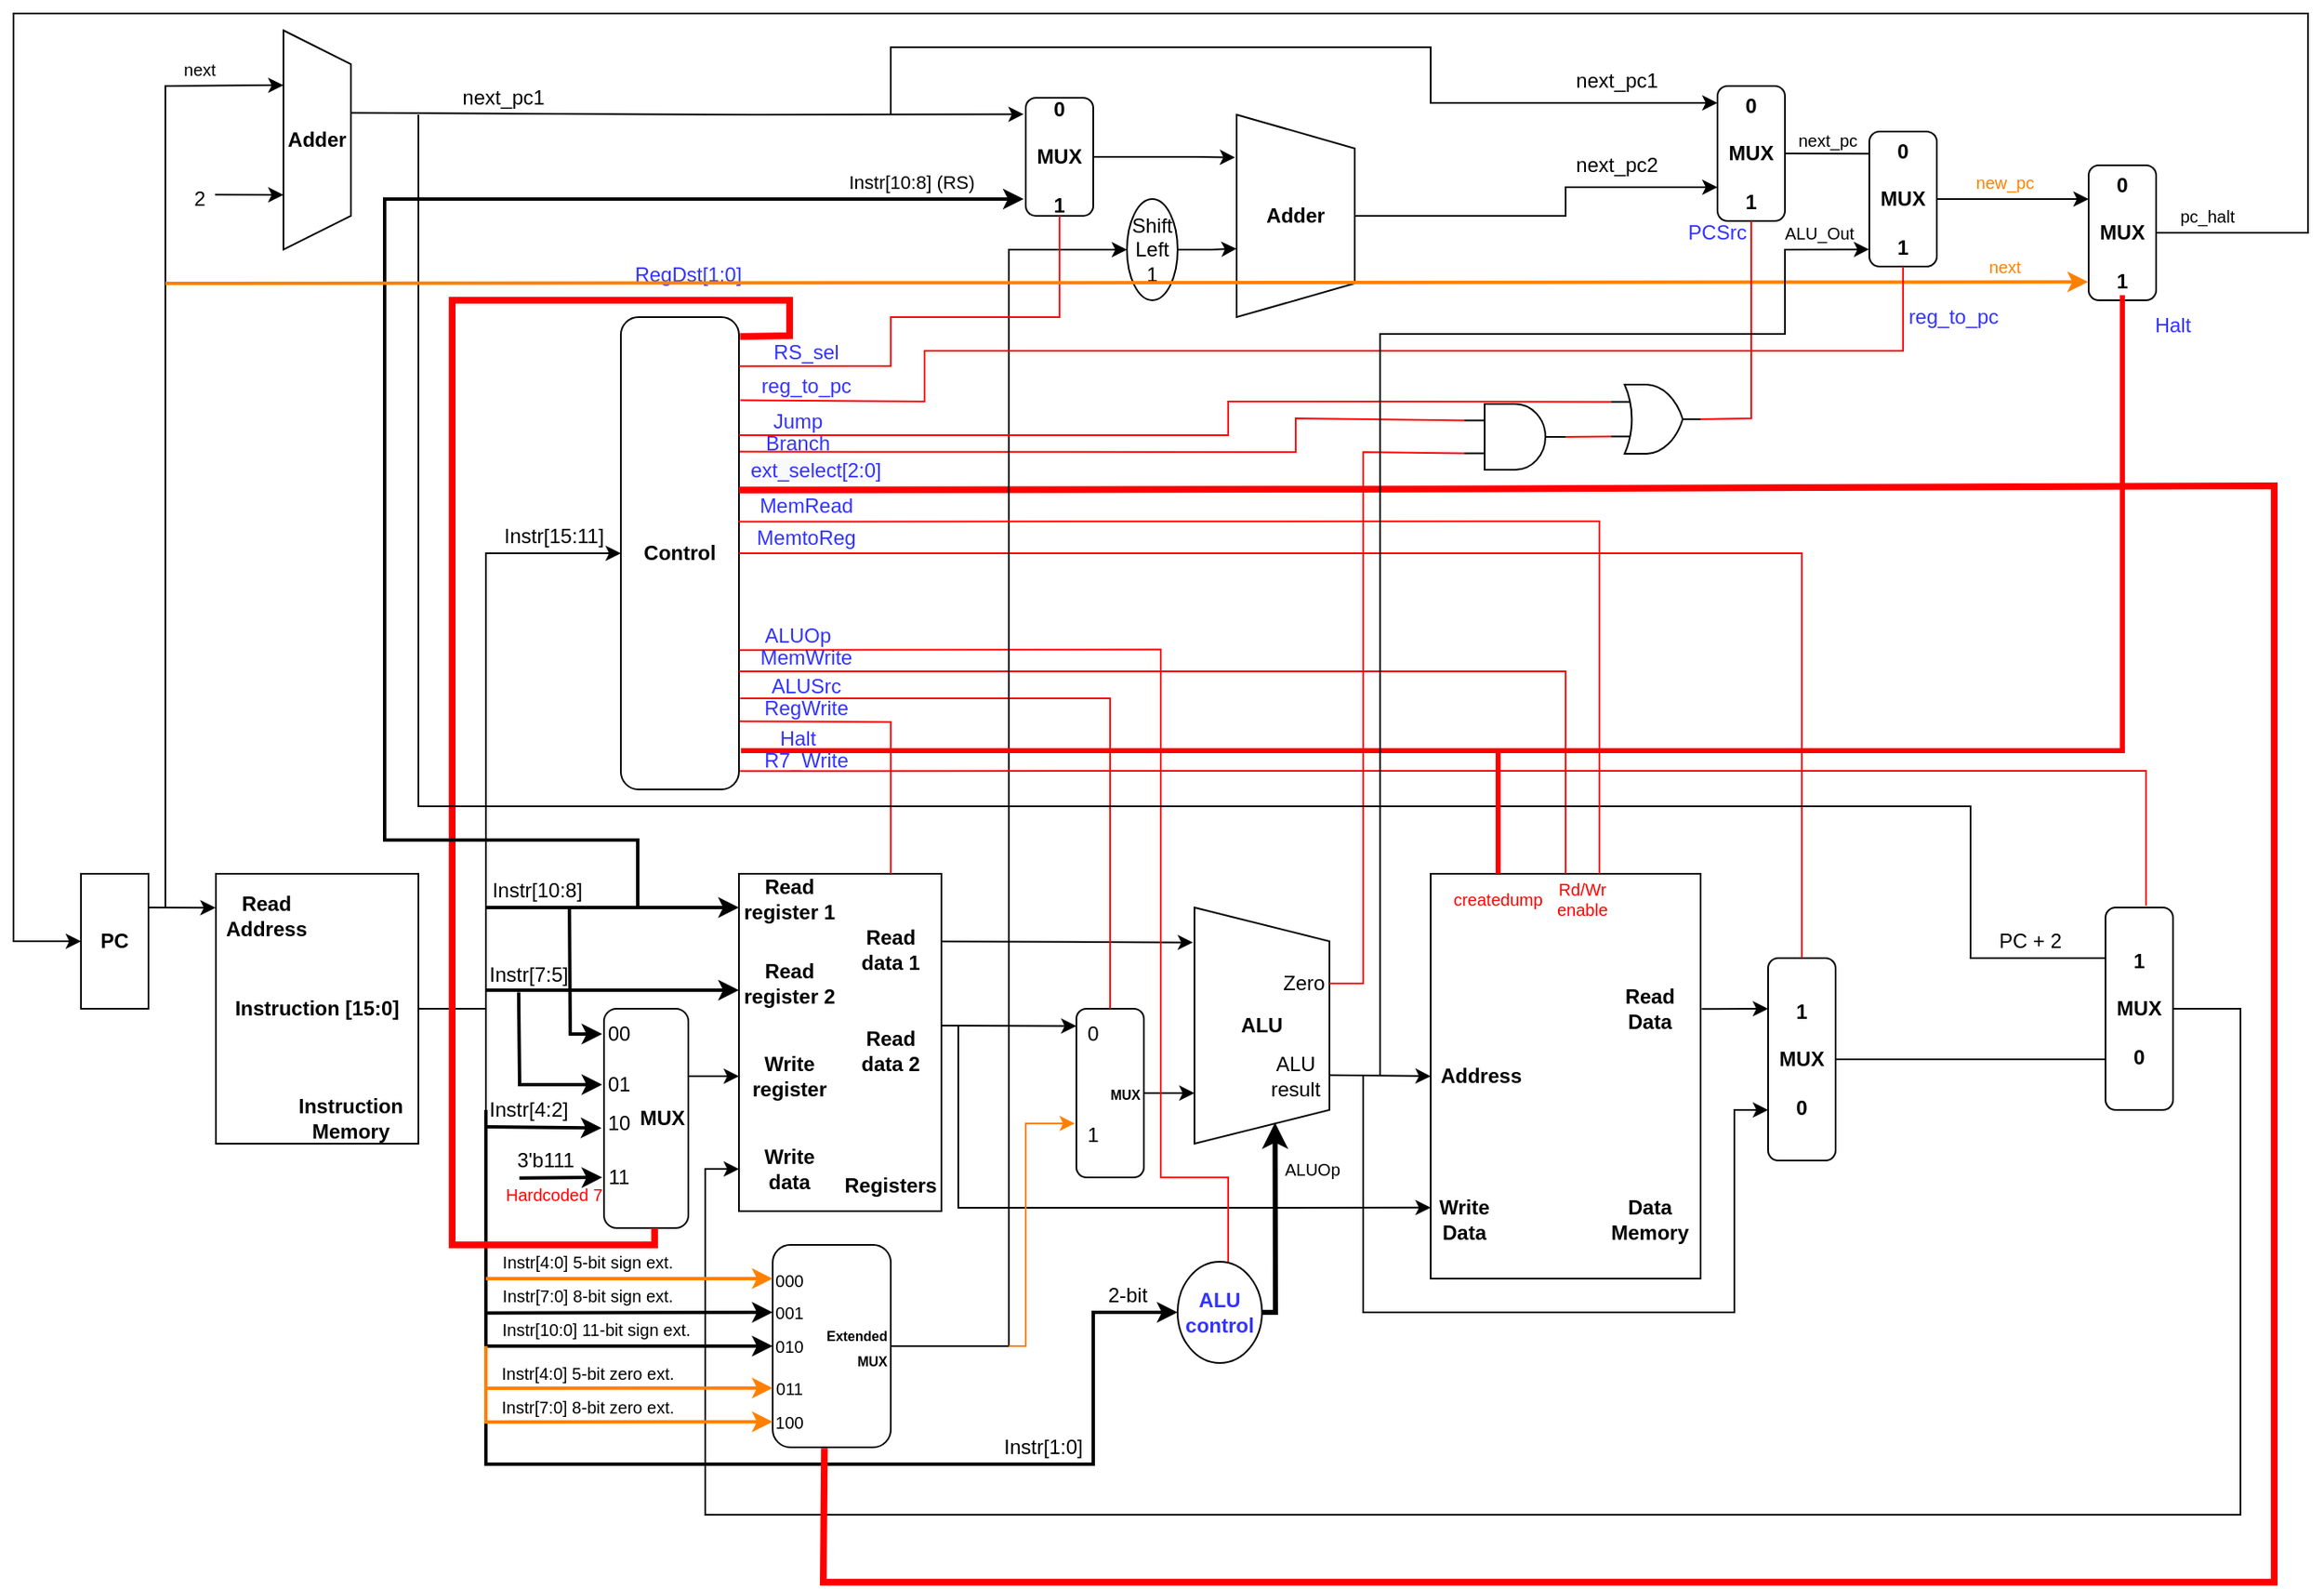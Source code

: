<mxfile version="16.6.2" type="github">
  <diagram id="SkxraVbUGuq4kk6GJNFl" name="Page-1">
    <mxGraphModel dx="1234" dy="1193" grid="1" gridSize="10" guides="1" tooltips="1" connect="1" arrows="1" fold="1" page="1" pageScale="1" pageWidth="1654" pageHeight="2336" math="0" shadow="0">
      <root>
        <mxCell id="0" />
        <mxCell id="1" parent="0" />
        <mxCell id="D2aL-8vGZF4OzInYIoLL-1" value="&lt;b&gt;PC&lt;/b&gt;" style="rounded=0;whiteSpace=wrap;html=1;" parent="1" vertex="1">
          <mxGeometry x="120" y="530" width="40" height="80" as="geometry" />
        </mxCell>
        <mxCell id="D2aL-8vGZF4OzInYIoLL-2" value="&lt;b&gt;Instruction [15:0]&lt;/b&gt;" style="rounded=0;whiteSpace=wrap;html=1;" parent="1" vertex="1">
          <mxGeometry x="200" y="530" width="120" height="160" as="geometry" />
        </mxCell>
        <mxCell id="D2aL-8vGZF4OzInYIoLL-3" value="&lt;b&gt;Read Address&lt;/b&gt;" style="text;html=1;strokeColor=none;fillColor=none;align=center;verticalAlign=middle;whiteSpace=wrap;rounded=0;" parent="1" vertex="1">
          <mxGeometry x="200" y="540" width="60" height="30" as="geometry" />
        </mxCell>
        <mxCell id="D2aL-8vGZF4OzInYIoLL-5" value="" style="endArrow=classic;html=1;rounded=0;exitX=1;exitY=0.25;exitDx=0;exitDy=0;entryX=-0.002;entryY=0.126;entryDx=0;entryDy=0;entryPerimeter=0;" parent="1" source="D2aL-8vGZF4OzInYIoLL-1" target="D2aL-8vGZF4OzInYIoLL-2" edge="1">
          <mxGeometry width="50" height="50" relative="1" as="geometry">
            <mxPoint x="160" y="520" as="sourcePoint" />
            <mxPoint x="210" y="470" as="targetPoint" />
          </mxGeometry>
        </mxCell>
        <mxCell id="D2aL-8vGZF4OzInYIoLL-8" value="&lt;b&gt;Adder&lt;/b&gt;" style="shape=trapezoid;perimeter=trapezoidPerimeter;whiteSpace=wrap;html=1;fixedSize=1;direction=south;" parent="1" vertex="1">
          <mxGeometry x="240" y="30" width="40" height="130" as="geometry" />
        </mxCell>
        <mxCell id="D2aL-8vGZF4OzInYIoLL-10" value="" style="endArrow=classic;html=1;rounded=0;entryX=0.25;entryY=1;entryDx=0;entryDy=0;" parent="1" target="D2aL-8vGZF4OzInYIoLL-8" edge="1">
          <mxGeometry width="50" height="50" relative="1" as="geometry">
            <mxPoint x="170" y="550" as="sourcePoint" />
            <mxPoint x="200" y="60" as="targetPoint" />
            <Array as="points">
              <mxPoint x="170" y="63" />
            </Array>
          </mxGeometry>
        </mxCell>
        <mxCell id="D2aL-8vGZF4OzInYIoLL-11" value="" style="endArrow=classic;html=1;rounded=0;entryX=0.75;entryY=1;entryDx=0;entryDy=0;exitX=0.974;exitY=0.371;exitDx=0;exitDy=0;exitPerimeter=0;" parent="1" source="D2aL-8vGZF4OzInYIoLL-33" target="D2aL-8vGZF4OzInYIoLL-8" edge="1">
          <mxGeometry width="50" height="50" relative="1" as="geometry">
            <mxPoint x="200" y="140" as="sourcePoint" />
            <mxPoint x="240" y="90" as="targetPoint" />
          </mxGeometry>
        </mxCell>
        <mxCell id="D2aL-8vGZF4OzInYIoLL-12" value="" style="endArrow=classic;html=1;rounded=0;exitX=0.376;exitY=0.008;exitDx=0;exitDy=0;exitPerimeter=0;entryX=-0.031;entryY=0.139;entryDx=0;entryDy=0;entryPerimeter=0;" parent="1" source="D2aL-8vGZF4OzInYIoLL-8" target="NXMQiPNKf7QnB8roLyeD-24" edge="1">
          <mxGeometry width="50" height="50" relative="1" as="geometry">
            <mxPoint x="450" y="170" as="sourcePoint" />
            <mxPoint x="680" y="120" as="targetPoint" />
            <Array as="points">
              <mxPoint x="520" y="80" />
            </Array>
          </mxGeometry>
        </mxCell>
        <mxCell id="D2aL-8vGZF4OzInYIoLL-13" value="&lt;b&gt;Adder&lt;/b&gt;" style="shape=trapezoid;perimeter=trapezoidPerimeter;whiteSpace=wrap;html=1;fixedSize=1;direction=south;" parent="1" vertex="1">
          <mxGeometry x="805" y="80" width="70" height="120" as="geometry" />
        </mxCell>
        <mxCell id="ExOLx5gqNysL4AwfTSAP-14" value="" style="edgeStyle=orthogonalEdgeStyle;rounded=0;orthogonalLoop=1;jettySize=auto;html=1;strokeColor=#000000;strokeWidth=1;entryX=0.662;entryY=1;entryDx=0;entryDy=0;entryPerimeter=0;" parent="1" source="D2aL-8vGZF4OzInYIoLL-14" target="D2aL-8vGZF4OzInYIoLL-13" edge="1">
          <mxGeometry relative="1" as="geometry" />
        </mxCell>
        <mxCell id="D2aL-8vGZF4OzInYIoLL-14" value="Shift&lt;br&gt;Left 1" style="ellipse;whiteSpace=wrap;html=1;" parent="1" vertex="1">
          <mxGeometry x="740" y="130" width="30" height="60" as="geometry" />
        </mxCell>
        <mxCell id="D2aL-8vGZF4OzInYIoLL-16" value="" style="rounded=0;whiteSpace=wrap;html=1;" parent="1" vertex="1">
          <mxGeometry x="510" y="530" width="120" height="200" as="geometry" />
        </mxCell>
        <mxCell id="D2aL-8vGZF4OzInYIoLL-20" value="" style="edgeStyle=orthogonalEdgeStyle;rounded=0;orthogonalLoop=1;jettySize=auto;html=1;" parent="1" source="D2aL-8vGZF4OzInYIoLL-19" edge="1">
          <mxGeometry relative="1" as="geometry">
            <mxPoint x="510" y="650" as="targetPoint" />
            <Array as="points">
              <mxPoint x="510" y="650" />
              <mxPoint x="510" y="650" />
            </Array>
          </mxGeometry>
        </mxCell>
        <mxCell id="D2aL-8vGZF4OzInYIoLL-19" value="&lt;b&gt;MUX&lt;/b&gt;" style="rounded=1;whiteSpace=wrap;html=1;align=right;" parent="1" vertex="1">
          <mxGeometry x="430" y="610" width="50" height="130" as="geometry" />
        </mxCell>
        <mxCell id="D2aL-8vGZF4OzInYIoLL-21" value="&lt;b&gt;Read&lt;br&gt;register 1&lt;/b&gt;" style="text;html=1;strokeColor=none;fillColor=none;align=center;verticalAlign=middle;whiteSpace=wrap;rounded=0;" parent="1" vertex="1">
          <mxGeometry x="510" y="530" width="60" height="30" as="geometry" />
        </mxCell>
        <mxCell id="D2aL-8vGZF4OzInYIoLL-22" value="&lt;b&gt;Read&lt;br&gt;register 2&lt;/b&gt;" style="text;html=1;strokeColor=none;fillColor=none;align=center;verticalAlign=middle;whiteSpace=wrap;rounded=0;" parent="1" vertex="1">
          <mxGeometry x="510" y="580" width="60" height="30" as="geometry" />
        </mxCell>
        <mxCell id="D2aL-8vGZF4OzInYIoLL-23" value="&lt;b&gt;Write&lt;br&gt;register&lt;/b&gt;" style="text;html=1;strokeColor=none;fillColor=none;align=center;verticalAlign=middle;whiteSpace=wrap;rounded=0;" parent="1" vertex="1">
          <mxGeometry x="510" y="635" width="60" height="30" as="geometry" />
        </mxCell>
        <mxCell id="D2aL-8vGZF4OzInYIoLL-24" value="&lt;b&gt;Write&lt;br&gt;data&lt;/b&gt;" style="text;html=1;strokeColor=none;fillColor=none;align=center;verticalAlign=middle;whiteSpace=wrap;rounded=0;" parent="1" vertex="1">
          <mxGeometry x="510" y="690" width="60" height="30" as="geometry" />
        </mxCell>
        <mxCell id="D2aL-8vGZF4OzInYIoLL-25" value="&lt;b&gt;Read&lt;br&gt;data 1&lt;/b&gt;" style="text;html=1;strokeColor=none;fillColor=none;align=center;verticalAlign=middle;whiteSpace=wrap;rounded=0;" parent="1" vertex="1">
          <mxGeometry x="570" y="560" width="60" height="30" as="geometry" />
        </mxCell>
        <mxCell id="D2aL-8vGZF4OzInYIoLL-26" value="&lt;b&gt;Read&lt;br&gt;data 2&lt;/b&gt;" style="text;html=1;strokeColor=none;fillColor=none;align=center;verticalAlign=middle;whiteSpace=wrap;rounded=0;" parent="1" vertex="1">
          <mxGeometry x="570" y="620" width="60" height="30" as="geometry" />
        </mxCell>
        <mxCell id="D2aL-8vGZF4OzInYIoLL-27" value="" style="endArrow=classic;html=1;rounded=0;strokeWidth=2;" parent="1" edge="1">
          <mxGeometry width="50" height="50" relative="1" as="geometry">
            <mxPoint x="360" y="599" as="sourcePoint" />
            <mxPoint x="510" y="599" as="targetPoint" />
          </mxGeometry>
        </mxCell>
        <mxCell id="D2aL-8vGZF4OzInYIoLL-29" value="" style="endArrow=classic;html=1;rounded=0;strokeWidth=2;" parent="1" edge="1">
          <mxGeometry width="50" height="50" relative="1" as="geometry">
            <mxPoint x="360" y="550" as="sourcePoint" />
            <mxPoint x="510" y="550" as="targetPoint" />
          </mxGeometry>
        </mxCell>
        <mxCell id="D2aL-8vGZF4OzInYIoLL-31" value="" style="endArrow=classic;html=1;rounded=0;exitX=0.407;exitY=1.011;exitDx=0;exitDy=0;exitPerimeter=0;entryX=0;entryY=0.5;entryDx=0;entryDy=0;strokeWidth=2;" parent="1" source="LbNy0hjY0bx5_HIMweCS-8" target="NXMQiPNKf7QnB8roLyeD-10" edge="1">
          <mxGeometry width="50" height="50" relative="1" as="geometry">
            <mxPoint x="381.02" y="599.16" as="sourcePoint" />
            <mxPoint x="420" y="623" as="targetPoint" />
            <Array as="points">
              <mxPoint x="380" y="655" />
            </Array>
          </mxGeometry>
        </mxCell>
        <mxCell id="D2aL-8vGZF4OzInYIoLL-32" value="" style="endArrow=classic;html=1;rounded=0;entryX=-0.023;entryY=0.629;entryDx=0;entryDy=0;strokeWidth=2;entryPerimeter=0;" parent="1" target="NXMQiPNKf7QnB8roLyeD-11" edge="1">
          <mxGeometry width="50" height="50" relative="1" as="geometry">
            <mxPoint x="360" y="680" as="sourcePoint" />
            <mxPoint x="420" y="656" as="targetPoint" />
          </mxGeometry>
        </mxCell>
        <mxCell id="D2aL-8vGZF4OzInYIoLL-33" value="2" style="text;html=1;align=center;verticalAlign=middle;resizable=0;points=[];autosize=1;strokeColor=none;fillColor=none;" parent="1" vertex="1">
          <mxGeometry x="180" y="120" width="20" height="20" as="geometry" />
        </mxCell>
        <mxCell id="D2aL-8vGZF4OzInYIoLL-34" value="&lt;b&gt;0&lt;br&gt;&lt;br&gt;MUX&lt;br&gt;&lt;br&gt;1&lt;/b&gt;" style="rounded=1;whiteSpace=wrap;html=1;" parent="1" vertex="1">
          <mxGeometry x="1090" y="63" width="40" height="80" as="geometry" />
        </mxCell>
        <mxCell id="D2aL-8vGZF4OzInYIoLL-36" value="" style="endArrow=classic;html=1;rounded=0;entryX=0;entryY=0.125;entryDx=0;entryDy=0;entryPerimeter=0;" parent="1" target="D2aL-8vGZF4OzInYIoLL-34" edge="1">
          <mxGeometry width="50" height="50" relative="1" as="geometry">
            <mxPoint x="600" y="80" as="sourcePoint" />
            <mxPoint x="950" y="90" as="targetPoint" />
            <Array as="points">
              <mxPoint x="600" y="40" />
              <mxPoint x="920" y="40" />
              <mxPoint x="920" y="73" />
            </Array>
          </mxGeometry>
        </mxCell>
        <mxCell id="D2aL-8vGZF4OzInYIoLL-37" value="" style="endArrow=classic;html=1;rounded=0;entryX=0;entryY=0.5;entryDx=0;entryDy=0;exitX=1;exitY=0.5;exitDx=0;exitDy=0;" parent="1" target="D2aL-8vGZF4OzInYIoLL-1" edge="1" source="MQp3RsD0YsZlzBBGH1kI-1">
          <mxGeometry width="50" height="50" relative="1" as="geometry">
            <mxPoint x="1140" y="120" as="sourcePoint" />
            <mxPoint x="180" y="30" as="targetPoint" />
            <Array as="points">
              <mxPoint x="1440" y="150" />
              <mxPoint x="1440" y="20" />
              <mxPoint x="1240" y="20" />
              <mxPoint x="1040" y="20" />
              <mxPoint x="920" y="20" />
              <mxPoint x="80" y="20" />
              <mxPoint x="80" y="240" />
              <mxPoint x="80" y="390" />
              <mxPoint x="80" y="570" />
            </Array>
          </mxGeometry>
        </mxCell>
        <mxCell id="D2aL-8vGZF4OzInYIoLL-39" value="" style="endArrow=none;html=1;rounded=0;" parent="1" edge="1">
          <mxGeometry width="50" height="50" relative="1" as="geometry">
            <mxPoint x="360" y="670" as="sourcePoint" />
            <mxPoint x="360" y="550" as="targetPoint" />
          </mxGeometry>
        </mxCell>
        <mxCell id="D2aL-8vGZF4OzInYIoLL-40" value="" style="endArrow=none;html=1;rounded=0;exitX=1;exitY=0.5;exitDx=0;exitDy=0;" parent="1" source="D2aL-8vGZF4OzInYIoLL-2" edge="1">
          <mxGeometry width="50" height="50" relative="1" as="geometry">
            <mxPoint x="330" y="760" as="sourcePoint" />
            <mxPoint x="360" y="610" as="targetPoint" />
          </mxGeometry>
        </mxCell>
        <mxCell id="D2aL-8vGZF4OzInYIoLL-41" value="" style="endArrow=classic;html=1;rounded=0;entryX=0;entryY=0.5;entryDx=0;entryDy=0;strokeWidth=2;" parent="1" target="ExOLx5gqNysL4AwfTSAP-21" edge="1">
          <mxGeometry width="50" height="50" relative="1" as="geometry">
            <mxPoint x="360" y="670" as="sourcePoint" />
            <mxPoint x="536.99" y="789.9" as="targetPoint" />
            <Array as="points">
              <mxPoint x="360" y="810" />
            </Array>
          </mxGeometry>
        </mxCell>
        <mxCell id="D2aL-8vGZF4OzInYIoLL-50" value="" style="edgeStyle=orthogonalEdgeStyle;rounded=0;orthogonalLoop=1;jettySize=auto;html=1;" parent="1" source="D2aL-8vGZF4OzInYIoLL-43" target="D2aL-8vGZF4OzInYIoLL-44" edge="1">
          <mxGeometry relative="1" as="geometry">
            <Array as="points">
              <mxPoint x="750" y="655" />
              <mxPoint x="750" y="655" />
            </Array>
          </mxGeometry>
        </mxCell>
        <mxCell id="D2aL-8vGZF4OzInYIoLL-43" value="&lt;div&gt;&lt;b&gt;&lt;font style=&quot;font-size: 8px&quot;&gt;MUX&lt;/font&gt;&lt;/b&gt;&lt;/div&gt;" style="rounded=1;whiteSpace=wrap;html=1;align=right;" parent="1" vertex="1">
          <mxGeometry x="710" y="610" width="40" height="100" as="geometry" />
        </mxCell>
        <mxCell id="D2aL-8vGZF4OzInYIoLL-44" value="&lt;b&gt;ALU&lt;/b&gt;" style="shape=trapezoid;perimeter=trapezoidPerimeter;whiteSpace=wrap;html=1;fixedSize=1;direction=south;" parent="1" vertex="1">
          <mxGeometry x="780" y="550" width="80" height="140" as="geometry" />
        </mxCell>
        <mxCell id="D2aL-8vGZF4OzInYIoLL-46" value="" style="endArrow=classic;html=1;rounded=0;exitX=1.006;exitY=0.303;exitDx=0;exitDy=0;exitPerimeter=0;entryX=0.148;entryY=1.011;entryDx=0;entryDy=0;entryPerimeter=0;" parent="1" target="D2aL-8vGZF4OzInYIoLL-44" edge="1">
          <mxGeometry width="50" height="50" relative="1" as="geometry">
            <mxPoint x="630.36" y="570.09" as="sourcePoint" />
            <mxPoint x="758" y="570" as="targetPoint" />
          </mxGeometry>
        </mxCell>
        <mxCell id="D2aL-8vGZF4OzInYIoLL-48" value="" style="endArrow=classic;html=1;rounded=0;entryX=0;entryY=0.103;entryDx=0;entryDy=0;exitX=1;exitY=0;exitDx=0;exitDy=0;entryPerimeter=0;" parent="1" source="D2aL-8vGZF4OzInYIoLL-26" target="D2aL-8vGZF4OzInYIoLL-43" edge="1">
          <mxGeometry width="50" height="50" relative="1" as="geometry">
            <mxPoint x="550" y="610" as="sourcePoint" />
            <mxPoint x="600" y="560" as="targetPoint" />
          </mxGeometry>
        </mxCell>
        <mxCell id="D2aL-8vGZF4OzInYIoLL-51" value="" style="rounded=0;whiteSpace=wrap;html=1;" parent="1" vertex="1">
          <mxGeometry x="920" y="530" width="160" height="240" as="geometry" />
        </mxCell>
        <mxCell id="D2aL-8vGZF4OzInYIoLL-53" value="" style="endArrow=classic;html=1;rounded=0;entryX=0;entryY=0.5;entryDx=0;entryDy=0;exitX=0.71;exitY=-0.004;exitDx=0;exitDy=0;exitPerimeter=0;" parent="1" source="D2aL-8vGZF4OzInYIoLL-44" target="D2aL-8vGZF4OzInYIoLL-51" edge="1">
          <mxGeometry width="50" height="50" relative="1" as="geometry">
            <mxPoint x="810" y="800" as="sourcePoint" />
            <mxPoint x="860" y="750" as="targetPoint" />
          </mxGeometry>
        </mxCell>
        <mxCell id="D2aL-8vGZF4OzInYIoLL-55" value="" style="endArrow=classic;html=1;rounded=0;entryX=0;entryY=0.833;entryDx=0;entryDy=0;entryPerimeter=0;" parent="1" edge="1">
          <mxGeometry width="50" height="50" relative="1" as="geometry">
            <mxPoint x="640" y="620" as="sourcePoint" />
            <mxPoint x="920" y="727.92" as="targetPoint" />
            <Array as="points">
              <mxPoint x="640" y="728" />
            </Array>
          </mxGeometry>
        </mxCell>
        <mxCell id="D2aL-8vGZF4OzInYIoLL-56" value="&lt;b&gt;1&lt;br&gt;&lt;br&gt;MUX&lt;br&gt;&lt;br&gt;0&lt;/b&gt;" style="rounded=1;whiteSpace=wrap;html=1;" parent="1" vertex="1">
          <mxGeometry x="1120" y="580" width="40" height="120" as="geometry" />
        </mxCell>
        <mxCell id="D2aL-8vGZF4OzInYIoLL-57" value="" style="endArrow=classic;html=1;rounded=0;exitX=1.004;exitY=0.334;exitDx=0;exitDy=0;exitPerimeter=0;entryX=0;entryY=0.25;entryDx=0;entryDy=0;" parent="1" source="D2aL-8vGZF4OzInYIoLL-51" target="D2aL-8vGZF4OzInYIoLL-56" edge="1">
          <mxGeometry width="50" height="50" relative="1" as="geometry">
            <mxPoint x="1110" y="570" as="sourcePoint" />
            <mxPoint x="1160" y="520" as="targetPoint" />
          </mxGeometry>
        </mxCell>
        <mxCell id="D2aL-8vGZF4OzInYIoLL-58" value="" style="endArrow=classic;html=1;rounded=0;entryX=0;entryY=0.25;entryDx=0;entryDy=0;" parent="1" edge="1">
          <mxGeometry width="50" height="50" relative="1" as="geometry">
            <mxPoint x="880" y="650" as="sourcePoint" />
            <mxPoint x="1120.0" y="670" as="targetPoint" />
            <Array as="points">
              <mxPoint x="880" y="790" />
              <mxPoint x="1100" y="790" />
              <mxPoint x="1100" y="670" />
            </Array>
          </mxGeometry>
        </mxCell>
        <mxCell id="D2aL-8vGZF4OzInYIoLL-59" value="&lt;font color=&quot;#3333ff&quot;&gt;&lt;b&gt;ALU&lt;br&gt;control&lt;/b&gt;&lt;/font&gt;" style="ellipse;whiteSpace=wrap;html=1;" parent="1" vertex="1">
          <mxGeometry x="770" y="760" width="50" height="60" as="geometry" />
        </mxCell>
        <mxCell id="D2aL-8vGZF4OzInYIoLL-60" value="" style="endArrow=classic;html=1;rounded=0;entryX=0;entryY=0.5;entryDx=0;entryDy=0;strokeWidth=2;" parent="1" target="D2aL-8vGZF4OzInYIoLL-59" edge="1">
          <mxGeometry width="50" height="50" relative="1" as="geometry">
            <mxPoint x="360" y="860" as="sourcePoint" />
            <mxPoint x="590" y="840" as="targetPoint" />
            <Array as="points">
              <mxPoint x="360" y="850" />
              <mxPoint x="360" y="880" />
              <mxPoint x="720" y="880" />
              <mxPoint x="720" y="790" />
            </Array>
          </mxGeometry>
        </mxCell>
        <mxCell id="D2aL-8vGZF4OzInYIoLL-61" value="" style="endArrow=classic;html=1;rounded=0;exitX=1;exitY=0.5;exitDx=0;exitDy=0;entryX=0.911;entryY=0.403;entryDx=0;entryDy=0;entryPerimeter=0;strokeWidth=3;" parent="1" source="D2aL-8vGZF4OzInYIoLL-59" target="D2aL-8vGZF4OzInYIoLL-44" edge="1">
          <mxGeometry width="50" height="50" relative="1" as="geometry">
            <mxPoint x="800" y="900" as="sourcePoint" />
            <mxPoint x="850" y="850" as="targetPoint" />
            <Array as="points">
              <mxPoint x="828" y="790" />
            </Array>
          </mxGeometry>
        </mxCell>
        <mxCell id="D2aL-8vGZF4OzInYIoLL-65" value="&lt;b&gt;Registers&lt;/b&gt;" style="text;html=1;strokeColor=none;fillColor=none;align=center;verticalAlign=middle;whiteSpace=wrap;rounded=0;" parent="1" vertex="1">
          <mxGeometry x="570" y="700" width="60" height="30" as="geometry" />
        </mxCell>
        <mxCell id="D2aL-8vGZF4OzInYIoLL-71" value="&lt;font color=&quot;#3333ff&quot;&gt;RegDst[1:0]&lt;/font&gt;" style="text;html=1;strokeColor=none;fillColor=none;align=center;verticalAlign=middle;whiteSpace=wrap;rounded=0;" parent="1" vertex="1">
          <mxGeometry x="450" y="160" width="60" height="30" as="geometry" />
        </mxCell>
        <mxCell id="D2aL-8vGZF4OzInYIoLL-77" value="&lt;font color=&quot;#3333ff&quot;&gt;MemtoReg&lt;/font&gt;" style="text;html=1;strokeColor=none;fillColor=none;align=center;verticalAlign=middle;whiteSpace=wrap;rounded=0;" parent="1" vertex="1">
          <mxGeometry x="520" y="316" width="60" height="30" as="geometry" />
        </mxCell>
        <mxCell id="D2aL-8vGZF4OzInYIoLL-81" value="" style="endArrow=classic;html=1;rounded=0;fontColor=#3333FF;entryX=0;entryY=0.5;entryDx=0;entryDy=0;exitX=1;exitY=0.5;exitDx=0;exitDy=0;" parent="1" source="NXMQiPNKf7QnB8roLyeD-17" target="D2aL-8vGZF4OzInYIoLL-24" edge="1">
          <mxGeometry width="50" height="50" relative="1" as="geometry">
            <mxPoint x="410" y="950" as="sourcePoint" />
            <mxPoint x="460" y="900" as="targetPoint" />
            <Array as="points">
              <mxPoint x="1400" y="610" />
              <mxPoint x="1400" y="910" />
              <mxPoint x="840" y="910" />
              <mxPoint x="490" y="910" />
              <mxPoint x="490" y="705" />
            </Array>
          </mxGeometry>
        </mxCell>
        <mxCell id="D2aL-8vGZF4OzInYIoLL-82" value="&lt;font color=&quot;#000000&quot;&gt;Zero&lt;br&gt;&lt;/font&gt;" style="text;html=1;strokeColor=none;fillColor=none;align=center;verticalAlign=middle;whiteSpace=wrap;rounded=0;fontColor=#3333FF;" parent="1" vertex="1">
          <mxGeometry x="830" y="580" width="30" height="30" as="geometry" />
        </mxCell>
        <mxCell id="D2aL-8vGZF4OzInYIoLL-83" value="&lt;font color=&quot;#000000&quot;&gt;ALU&lt;br&gt;result&lt;br&gt;&lt;/font&gt;" style="text;html=1;strokeColor=none;fillColor=none;align=center;verticalAlign=middle;whiteSpace=wrap;rounded=0;fontColor=#3333FF;" parent="1" vertex="1">
          <mxGeometry x="810" y="635" width="60" height="30" as="geometry" />
        </mxCell>
        <mxCell id="D2aL-8vGZF4OzInYIoLL-84" value="&lt;font color=&quot;#000000&quot;&gt;&lt;b&gt;Address&lt;/b&gt;&lt;br&gt;&lt;/font&gt;" style="text;html=1;strokeColor=none;fillColor=none;align=center;verticalAlign=middle;whiteSpace=wrap;rounded=0;fontColor=#3333FF;" parent="1" vertex="1">
          <mxGeometry x="920" y="635" width="60" height="30" as="geometry" />
        </mxCell>
        <mxCell id="D2aL-8vGZF4OzInYIoLL-85" value="&lt;b&gt;Data&lt;br&gt;Memory&lt;/b&gt;" style="text;html=1;strokeColor=none;fillColor=none;align=center;verticalAlign=middle;whiteSpace=wrap;rounded=0;fontColor=#000000;" parent="1" vertex="1">
          <mxGeometry x="1020" y="720" width="60" height="30" as="geometry" />
        </mxCell>
        <mxCell id="D2aL-8vGZF4OzInYIoLL-86" value="&lt;b&gt;Instruction&lt;br&gt;Memory&lt;/b&gt;" style="text;html=1;strokeColor=none;fillColor=none;align=center;verticalAlign=middle;whiteSpace=wrap;rounded=0;fontColor=#000000;" parent="1" vertex="1">
          <mxGeometry x="250" y="660" width="60" height="30" as="geometry" />
        </mxCell>
        <mxCell id="D2aL-8vGZF4OzInYIoLL-87" value="&lt;font color=&quot;#000000&quot;&gt;&lt;b&gt;Read&lt;br&gt;Data&lt;/b&gt;&lt;br&gt;&lt;/font&gt;" style="text;html=1;strokeColor=none;fillColor=none;align=center;verticalAlign=middle;whiteSpace=wrap;rounded=0;fontColor=#3333FF;" parent="1" vertex="1">
          <mxGeometry x="1020" y="595" width="60" height="30" as="geometry" />
        </mxCell>
        <mxCell id="D2aL-8vGZF4OzInYIoLL-88" value="&lt;font color=&quot;#000000&quot;&gt;&lt;b&gt;Write&lt;br&gt;Data&lt;/b&gt;&lt;br&gt;&lt;/font&gt;" style="text;html=1;strokeColor=none;fillColor=none;align=center;verticalAlign=middle;whiteSpace=wrap;rounded=0;fontColor=#3333FF;" parent="1" vertex="1">
          <mxGeometry x="910" y="720" width="60" height="30" as="geometry" />
        </mxCell>
        <mxCell id="LbNy0hjY0bx5_HIMweCS-1" value="Instr[15:11]" style="text;html=1;align=center;verticalAlign=middle;resizable=0;points=[];autosize=1;strokeColor=none;fillColor=none;" parent="1" vertex="1">
          <mxGeometry x="365" y="320" width="70" height="20" as="geometry" />
        </mxCell>
        <mxCell id="LbNy0hjY0bx5_HIMweCS-6" value="" style="endArrow=classic;html=1;rounded=0;entryX=0;entryY=0.5;entryDx=0;entryDy=0;" parent="1" target="LbNy0hjY0bx5_HIMweCS-18" edge="1">
          <mxGeometry width="50" height="50" relative="1" as="geometry">
            <mxPoint x="360" y="550" as="sourcePoint" />
            <mxPoint x="460.0" y="340" as="targetPoint" />
            <Array as="points">
              <mxPoint x="360" y="340" />
            </Array>
          </mxGeometry>
        </mxCell>
        <mxCell id="LbNy0hjY0bx5_HIMweCS-7" value="Instr[10:8]" style="text;html=1;align=center;verticalAlign=middle;resizable=0;points=[];autosize=1;strokeColor=none;fillColor=none;" parent="1" vertex="1">
          <mxGeometry x="355" y="530" width="70" height="20" as="geometry" />
        </mxCell>
        <mxCell id="LbNy0hjY0bx5_HIMweCS-8" value="Instr[7:5]" style="text;html=1;align=center;verticalAlign=middle;resizable=0;points=[];autosize=1;strokeColor=none;fillColor=none;" parent="1" vertex="1">
          <mxGeometry x="355" y="580" width="60" height="20" as="geometry" />
        </mxCell>
        <mxCell id="LbNy0hjY0bx5_HIMweCS-9" value="Instr[4:2]" style="text;html=1;align=center;verticalAlign=middle;resizable=0;points=[];autosize=1;strokeColor=none;fillColor=none;" parent="1" vertex="1">
          <mxGeometry x="355" y="660" width="60" height="20" as="geometry" />
        </mxCell>
        <mxCell id="LbNy0hjY0bx5_HIMweCS-10" value="&lt;font style=&quot;font-size: 10px&quot;&gt;Instr[10:0] 11-bit sign ext.&lt;/font&gt;" style="text;html=1;align=center;verticalAlign=middle;resizable=0;points=[];autosize=1;strokeColor=none;fillColor=none;" parent="1" vertex="1">
          <mxGeometry x="360" y="790" width="130" height="20" as="geometry" />
        </mxCell>
        <mxCell id="LbNy0hjY0bx5_HIMweCS-11" value="" style="verticalLabelPosition=bottom;shadow=0;dashed=0;align=center;html=1;verticalAlign=top;shape=mxgraph.electrical.logic_gates.logic_gate;operation=and;" parent="1" vertex="1">
          <mxGeometry x="940" y="251.5" width="60" height="39" as="geometry" />
        </mxCell>
        <mxCell id="LbNy0hjY0bx5_HIMweCS-13" value="" style="endArrow=none;html=1;rounded=0;exitX=1;exitY=0.5;exitDx=0;exitDy=0;strokeColor=#FF0000;entryX=0;entryY=0.75;entryDx=0;entryDy=0;entryPerimeter=0;" parent="1" source="D2aL-8vGZF4OzInYIoLL-82" target="LbNy0hjY0bx5_HIMweCS-11" edge="1">
          <mxGeometry width="50" height="50" relative="1" as="geometry">
            <mxPoint x="850" y="320" as="sourcePoint" />
            <mxPoint x="890" y="263" as="targetPoint" />
            <Array as="points">
              <mxPoint x="880" y="595" />
              <mxPoint x="880" y="280" />
            </Array>
          </mxGeometry>
        </mxCell>
        <mxCell id="LbNy0hjY0bx5_HIMweCS-17" value="" style="endArrow=none;html=1;rounded=0;strokeColor=#FF0000;entryX=0;entryY=0.25;entryDx=0;entryDy=0;entryPerimeter=0;exitX=0.999;exitY=0.285;exitDx=0;exitDy=0;exitPerimeter=0;" parent="1" source="LbNy0hjY0bx5_HIMweCS-18" target="LbNy0hjY0bx5_HIMweCS-11" edge="1">
          <mxGeometry width="50" height="50" relative="1" as="geometry">
            <mxPoint x="510" y="243" as="sourcePoint" />
            <mxPoint x="810" y="270" as="targetPoint" />
            <Array as="points">
              <mxPoint x="840" y="280" />
              <mxPoint x="840" y="260" />
            </Array>
          </mxGeometry>
        </mxCell>
        <mxCell id="LbNy0hjY0bx5_HIMweCS-18" value="&lt;b&gt;Control&lt;/b&gt;" style="rounded=1;whiteSpace=wrap;html=1;" parent="1" vertex="1">
          <mxGeometry x="440" y="200" width="70" height="280" as="geometry" />
        </mxCell>
        <mxCell id="LbNy0hjY0bx5_HIMweCS-19" value="&lt;font color=&quot;#3333ff&quot;&gt;Branch&lt;/font&gt;" style="text;html=1;strokeColor=none;fillColor=none;align=center;verticalAlign=middle;whiteSpace=wrap;rounded=0;" parent="1" vertex="1">
          <mxGeometry x="515" y="265" width="60" height="20" as="geometry" />
        </mxCell>
        <mxCell id="LbNy0hjY0bx5_HIMweCS-21" value="&lt;font color=&quot;#3333ff&quot;&gt;MemRead&lt;/font&gt;" style="text;html=1;strokeColor=none;fillColor=none;align=center;verticalAlign=middle;whiteSpace=wrap;rounded=0;" parent="1" vertex="1">
          <mxGeometry x="520" y="297" width="60" height="30" as="geometry" />
        </mxCell>
        <mxCell id="LbNy0hjY0bx5_HIMweCS-24" value="&lt;font color=&quot;#3333ff&quot;&gt;ALUOp&lt;/font&gt;" style="text;html=1;strokeColor=none;fillColor=none;align=center;verticalAlign=middle;whiteSpace=wrap;rounded=0;" parent="1" vertex="1">
          <mxGeometry x="515" y="374" width="60" height="30" as="geometry" />
        </mxCell>
        <mxCell id="LbNy0hjY0bx5_HIMweCS-26" value="" style="endArrow=none;html=1;rounded=0;strokeColor=#FF0000;exitX=1.005;exitY=0.705;exitDx=0;exitDy=0;exitPerimeter=0;" parent="1" source="LbNy0hjY0bx5_HIMweCS-18" edge="1">
          <mxGeometry width="50" height="50" relative="1" as="geometry">
            <mxPoint x="570" y="420" as="sourcePoint" />
            <mxPoint x="800" y="760" as="targetPoint" />
            <Array as="points">
              <mxPoint x="760" y="397" />
              <mxPoint x="760" y="710" />
              <mxPoint x="800" y="710" />
              <mxPoint x="800" y="750" />
            </Array>
          </mxGeometry>
        </mxCell>
        <mxCell id="LbNy0hjY0bx5_HIMweCS-27" value="&lt;font color=&quot;#3333ff&quot;&gt;MemWrite&lt;/font&gt;" style="text;html=1;strokeColor=none;fillColor=none;align=center;verticalAlign=middle;whiteSpace=wrap;rounded=0;" parent="1" vertex="1">
          <mxGeometry x="520" y="387" width="60" height="30" as="geometry" />
        </mxCell>
        <mxCell id="LbNy0hjY0bx5_HIMweCS-28" value="" style="endArrow=none;html=1;rounded=0;strokeColor=#FF0000;entryX=0.5;entryY=0;entryDx=0;entryDy=0;exitX=1;exitY=0.75;exitDx=0;exitDy=0;" parent="1" source="LbNy0hjY0bx5_HIMweCS-18" target="D2aL-8vGZF4OzInYIoLL-51" edge="1">
          <mxGeometry width="50" height="50" relative="1" as="geometry">
            <mxPoint x="530" y="370" as="sourcePoint" />
            <mxPoint x="970" y="370" as="targetPoint" />
            <Array as="points">
              <mxPoint x="1000" y="410" />
            </Array>
          </mxGeometry>
        </mxCell>
        <mxCell id="LbNy0hjY0bx5_HIMweCS-29" value="&lt;font color=&quot;#3333ff&quot;&gt;ALUSrc&lt;/font&gt;" style="text;html=1;strokeColor=none;fillColor=none;align=center;verticalAlign=middle;whiteSpace=wrap;rounded=0;" parent="1" vertex="1">
          <mxGeometry x="520" y="404" width="60" height="30" as="geometry" />
        </mxCell>
        <mxCell id="LbNy0hjY0bx5_HIMweCS-31" value="" style="endArrow=none;html=1;rounded=0;strokeColor=#FF0000;exitX=1.01;exitY=0.807;exitDx=0;exitDy=0;entryX=0.5;entryY=0;entryDx=0;entryDy=0;strokeWidth=1;exitPerimeter=0;" parent="1" source="LbNy0hjY0bx5_HIMweCS-18" target="D2aL-8vGZF4OzInYIoLL-43" edge="1">
          <mxGeometry width="50" height="50" relative="1" as="geometry">
            <mxPoint x="540" y="460" as="sourcePoint" />
            <mxPoint x="590" y="410" as="targetPoint" />
            <Array as="points">
              <mxPoint x="730" y="426" />
            </Array>
          </mxGeometry>
        </mxCell>
        <mxCell id="LbNy0hjY0bx5_HIMweCS-32" value="" style="endArrow=none;html=1;rounded=0;strokeColor=#FF0000;exitX=1.006;exitY=0.856;exitDx=0;exitDy=0;exitPerimeter=0;entryX=0.75;entryY=0;entryDx=0;entryDy=0;" parent="1" source="LbNy0hjY0bx5_HIMweCS-18" target="D2aL-8vGZF4OzInYIoLL-16" edge="1">
          <mxGeometry width="50" height="50" relative="1" as="geometry">
            <mxPoint x="570" y="480" as="sourcePoint" />
            <mxPoint x="620" y="430" as="targetPoint" />
            <Array as="points">
              <mxPoint x="600" y="440" />
              <mxPoint x="600" y="480" />
            </Array>
          </mxGeometry>
        </mxCell>
        <mxCell id="LbNy0hjY0bx5_HIMweCS-34" value="&lt;font color=&quot;#3333ff&quot;&gt;RegWrite&lt;/font&gt;" style="text;html=1;strokeColor=none;fillColor=none;align=center;verticalAlign=middle;whiteSpace=wrap;rounded=0;" parent="1" vertex="1">
          <mxGeometry x="520" y="417" width="60" height="30" as="geometry" />
        </mxCell>
        <mxCell id="LbNy0hjY0bx5_HIMweCS-35" value="" style="endArrow=none;html=1;rounded=0;strokeColor=#FF0000;entryX=1.01;entryY=0.041;entryDx=0;entryDy=0;entryPerimeter=0;strokeWidth=4;" parent="1" target="LbNy0hjY0bx5_HIMweCS-18" edge="1">
          <mxGeometry width="50" height="50" relative="1" as="geometry">
            <mxPoint x="460" y="740" as="sourcePoint" />
            <mxPoint x="370" y="200" as="targetPoint" />
            <Array as="points">
              <mxPoint x="460" y="750" />
              <mxPoint x="340" y="750" />
              <mxPoint x="340" y="190" />
              <mxPoint x="430" y="190" />
              <mxPoint x="540" y="190" />
              <mxPoint x="540" y="211" />
            </Array>
          </mxGeometry>
        </mxCell>
        <mxCell id="LbNy0hjY0bx5_HIMweCS-36" value="" style="endArrow=none;html=1;rounded=0;strokeColor=#FF0000;exitX=1;exitY=0.5;exitDx=0;exitDy=0;entryX=0.5;entryY=0;entryDx=0;entryDy=0;" parent="1" source="LbNy0hjY0bx5_HIMweCS-18" target="D2aL-8vGZF4OzInYIoLL-56" edge="1">
          <mxGeometry width="50" height="50" relative="1" as="geometry">
            <mxPoint x="720" y="350" as="sourcePoint" />
            <mxPoint x="770" y="300" as="targetPoint" />
            <Array as="points">
              <mxPoint x="1140" y="340" />
            </Array>
          </mxGeometry>
        </mxCell>
        <mxCell id="LbNy0hjY0bx5_HIMweCS-37" value="&lt;font color=&quot;#3333ff&quot;&gt;PCSrc&lt;/font&gt;" style="text;html=1;strokeColor=none;fillColor=none;align=center;verticalAlign=middle;whiteSpace=wrap;rounded=0;" parent="1" vertex="1">
          <mxGeometry x="1060" y="135" width="60" height="30" as="geometry" />
        </mxCell>
        <mxCell id="LbNy0hjY0bx5_HIMweCS-38" value="Instr[1:0]" style="text;html=1;align=center;verticalAlign=middle;resizable=0;points=[];autosize=1;strokeColor=none;fillColor=none;" parent="1" vertex="1">
          <mxGeometry x="660" y="860" width="60" height="20" as="geometry" />
        </mxCell>
        <mxCell id="ExOLx5gqNysL4AwfTSAP-6" value="" style="endArrow=none;html=1;rounded=0;strokeColor=#FF0000;exitX=1.001;exitY=0.366;exitDx=0;exitDy=0;entryX=0.438;entryY=1.005;entryDx=0;entryDy=0;strokeWidth=4;entryPerimeter=0;exitPerimeter=0;" parent="1" source="LbNy0hjY0bx5_HIMweCS-18" target="ExOLx5gqNysL4AwfTSAP-18" edge="1">
          <mxGeometry width="50" height="50" relative="1" as="geometry">
            <mxPoint x="512.47" y="260.48" as="sourcePoint" />
            <mxPoint x="562.29" y="850.1" as="targetPoint" />
            <Array as="points">
              <mxPoint x="880" y="302" />
              <mxPoint x="1420" y="300" />
              <mxPoint x="1420" y="950" />
              <mxPoint x="810" y="950" />
              <mxPoint x="560" y="950" />
            </Array>
          </mxGeometry>
        </mxCell>
        <mxCell id="ExOLx5gqNysL4AwfTSAP-7" value="&lt;span style=&quot;color: rgb(51 , 51 , 255) ; font-family: &amp;#34;helvetica&amp;#34; ; font-size: 12px ; font-style: normal ; font-weight: 400 ; letter-spacing: normal ; text-align: center ; text-indent: 0px ; text-transform: none ; word-spacing: 0px ; background-color: rgb(248 , 249 , 250) ; display: inline ; float: none&quot;&gt;ext_select[2:0]&lt;/span&gt;" style="text;whiteSpace=wrap;html=1;" parent="1" vertex="1">
          <mxGeometry x="515" y="277" width="100" height="28" as="geometry" />
        </mxCell>
        <mxCell id="ExOLx5gqNysL4AwfTSAP-8" value="" style="endArrow=classic;html=1;rounded=0;strokeColor=#000000;exitX=1;exitY=0.5;exitDx=0;exitDy=0;entryX=0;entryY=0.5;entryDx=0;entryDy=0;" parent="1" source="ExOLx5gqNysL4AwfTSAP-21" target="D2aL-8vGZF4OzInYIoLL-14" edge="1">
          <mxGeometry width="50" height="50" relative="1" as="geometry">
            <mxPoint x="599.78" y="835.311" as="sourcePoint" />
            <mxPoint x="726.44" y="215.7" as="targetPoint" />
            <Array as="points">
              <mxPoint x="670" y="810" />
              <mxPoint x="670" y="160" />
            </Array>
          </mxGeometry>
        </mxCell>
        <mxCell id="ExOLx5gqNysL4AwfTSAP-16" value="2-bit" style="text;html=1;align=center;verticalAlign=middle;resizable=0;points=[];autosize=1;strokeColor=none;fillColor=none;" parent="1" vertex="1">
          <mxGeometry x="720" y="770" width="40" height="20" as="geometry" />
        </mxCell>
        <mxCell id="ExOLx5gqNysL4AwfTSAP-18" value="&lt;font style=&quot;font-size: 8px&quot;&gt;&lt;b&gt;Extended&lt;br&gt;MUX&lt;/b&gt;&lt;/font&gt;" style="rounded=1;whiteSpace=wrap;html=1;align=right;" parent="1" vertex="1">
          <mxGeometry x="530" y="750" width="70" height="120" as="geometry" />
        </mxCell>
        <mxCell id="ExOLx5gqNysL4AwfTSAP-19" value="000" style="text;html=1;strokeColor=none;fillColor=none;align=center;verticalAlign=middle;whiteSpace=wrap;rounded=0;fontSize=10;" parent="1" vertex="1">
          <mxGeometry x="530" y="756" width="20" height="30" as="geometry" />
        </mxCell>
        <mxCell id="ExOLx5gqNysL4AwfTSAP-21" value="010" style="text;html=1;strokeColor=none;fillColor=none;align=center;verticalAlign=middle;whiteSpace=wrap;rounded=0;fontSize=10;" parent="1" vertex="1">
          <mxGeometry x="530" y="795" width="20" height="30" as="geometry" />
        </mxCell>
        <mxCell id="NXMQiPNKf7QnB8roLyeD-3" value="&lt;font color=&quot;#3333ff&quot;&gt;Halt&lt;/font&gt;" style="text;html=1;strokeColor=none;fillColor=none;align=center;verticalAlign=middle;whiteSpace=wrap;rounded=0;" parent="1" vertex="1">
          <mxGeometry x="515" y="435" width="60" height="30" as="geometry" />
        </mxCell>
        <mxCell id="NXMQiPNKf7QnB8roLyeD-9" value="00" style="text;html=1;strokeColor=none;fillColor=none;align=center;verticalAlign=middle;whiteSpace=wrap;rounded=0;" parent="1" vertex="1">
          <mxGeometry x="429" y="610" width="20" height="30" as="geometry" />
        </mxCell>
        <mxCell id="NXMQiPNKf7QnB8roLyeD-10" value="01" style="text;html=1;strokeColor=none;fillColor=none;align=center;verticalAlign=middle;whiteSpace=wrap;rounded=0;" parent="1" vertex="1">
          <mxGeometry x="429" y="640" width="20" height="30" as="geometry" />
        </mxCell>
        <mxCell id="NXMQiPNKf7QnB8roLyeD-11" value="10" style="text;html=1;strokeColor=none;fillColor=none;align=center;verticalAlign=middle;whiteSpace=wrap;rounded=0;" parent="1" vertex="1">
          <mxGeometry x="429" y="665" width="20" height="25" as="geometry" />
        </mxCell>
        <mxCell id="NXMQiPNKf7QnB8roLyeD-12" value="11" style="text;html=1;strokeColor=none;fillColor=none;align=center;verticalAlign=middle;whiteSpace=wrap;rounded=0;" parent="1" vertex="1">
          <mxGeometry x="429" y="695" width="20" height="30" as="geometry" />
        </mxCell>
        <mxCell id="NXMQiPNKf7QnB8roLyeD-13" value="" style="endArrow=classic;html=1;rounded=0;strokeColor=#000000;strokeWidth=2;exitX=0.779;exitY=1.017;exitDx=0;exitDy=0;exitPerimeter=0;entryX=0;entryY=0.5;entryDx=0;entryDy=0;" parent="1" source="LbNy0hjY0bx5_HIMweCS-7" target="NXMQiPNKf7QnB8roLyeD-9" edge="1">
          <mxGeometry width="50" height="50" relative="1" as="geometry">
            <mxPoint x="190" y="790" as="sourcePoint" />
            <mxPoint x="240" y="740" as="targetPoint" />
            <Array as="points">
              <mxPoint x="410" y="625" />
            </Array>
          </mxGeometry>
        </mxCell>
        <mxCell id="NXMQiPNKf7QnB8roLyeD-14" value="" style="endArrow=classic;html=1;rounded=0;strokeColor=#000000;strokeWidth=2;entryX=0;entryY=0.5;entryDx=0;entryDy=0;exitX=0.197;exitY=1.016;exitDx=0;exitDy=0;exitPerimeter=0;" parent="1" source="bKxfih46J8nIkiuhWBqr-15" target="NXMQiPNKf7QnB8roLyeD-12" edge="1">
          <mxGeometry width="50" height="50" relative="1" as="geometry">
            <mxPoint x="370" y="710" as="sourcePoint" />
            <mxPoint x="250" y="720" as="targetPoint" />
          </mxGeometry>
        </mxCell>
        <mxCell id="NXMQiPNKf7QnB8roLyeD-16" value="&lt;font color=&quot;#ff0000&quot; style=&quot;font-size: 10px&quot;&gt;Hardcoded 7&lt;/font&gt;" style="text;html=1;align=center;verticalAlign=middle;resizable=0;points=[];autosize=1;strokeColor=none;fillColor=none;" parent="1" vertex="1">
          <mxGeometry x="365" y="710" width="70" height="20" as="geometry" />
        </mxCell>
        <mxCell id="NXMQiPNKf7QnB8roLyeD-17" value="&lt;b&gt;1&lt;br&gt;&lt;br&gt;MUX&lt;br&gt;&lt;br&gt;0&lt;/b&gt;" style="rounded=1;whiteSpace=wrap;html=1;" parent="1" vertex="1">
          <mxGeometry x="1320" y="550" width="40" height="120" as="geometry" />
        </mxCell>
        <mxCell id="NXMQiPNKf7QnB8roLyeD-18" value="" style="endArrow=none;html=1;rounded=0;strokeColor=#000000;strokeWidth=1;entryX=0;entryY=0.25;entryDx=0;entryDy=0;" parent="1" target="NXMQiPNKf7QnB8roLyeD-17" edge="1">
          <mxGeometry width="50" height="50" relative="1" as="geometry">
            <mxPoint x="320" y="80" as="sourcePoint" />
            <mxPoint x="320" y="510" as="targetPoint" />
            <Array as="points">
              <mxPoint x="320" y="490" />
              <mxPoint x="1240" y="490" />
              <mxPoint x="1240" y="580" />
            </Array>
          </mxGeometry>
        </mxCell>
        <mxCell id="NXMQiPNKf7QnB8roLyeD-19" value="PC + 2" style="text;html=1;align=center;verticalAlign=middle;resizable=0;points=[];autosize=1;strokeColor=none;fillColor=none;" parent="1" vertex="1">
          <mxGeometry x="1250" y="560" width="50" height="20" as="geometry" />
        </mxCell>
        <mxCell id="NXMQiPNKf7QnB8roLyeD-20" value="" style="endArrow=none;html=1;rounded=0;strokeColor=#000000;strokeWidth=1;exitX=1;exitY=0.5;exitDx=0;exitDy=0;entryX=0;entryY=0.75;entryDx=0;entryDy=0;" parent="1" source="D2aL-8vGZF4OzInYIoLL-56" target="NXMQiPNKf7QnB8roLyeD-17" edge="1">
          <mxGeometry width="50" height="50" relative="1" as="geometry">
            <mxPoint x="1240" y="670" as="sourcePoint" />
            <mxPoint x="1290" y="620" as="targetPoint" />
          </mxGeometry>
        </mxCell>
        <mxCell id="NXMQiPNKf7QnB8roLyeD-22" value="&lt;font color=&quot;#3333ff&quot;&gt;R7_Write&lt;/font&gt;" style="text;html=1;strokeColor=none;fillColor=none;align=center;verticalAlign=middle;whiteSpace=wrap;rounded=0;" parent="1" vertex="1">
          <mxGeometry x="520" y="450" width="60" height="26" as="geometry" />
        </mxCell>
        <mxCell id="NXMQiPNKf7QnB8roLyeD-23" value="" style="endArrow=none;html=1;rounded=0;strokeColor=#FF0000;strokeWidth=1;fontColor=#000000;exitX=1.009;exitY=0.961;exitDx=0;exitDy=0;exitPerimeter=0;entryX=0.6;entryY=-0.008;entryDx=0;entryDy=0;entryPerimeter=0;" parent="1" source="LbNy0hjY0bx5_HIMweCS-18" target="NXMQiPNKf7QnB8roLyeD-17" edge="1">
          <mxGeometry width="50" height="50" relative="1" as="geometry">
            <mxPoint x="500" y="530" as="sourcePoint" />
            <mxPoint x="550" y="480" as="targetPoint" />
            <Array as="points">
              <mxPoint x="1344" y="469" />
            </Array>
          </mxGeometry>
        </mxCell>
        <mxCell id="NXMQiPNKf7QnB8roLyeD-24" value="&lt;b&gt;0&lt;br&gt;&lt;br&gt;MUX&lt;br&gt;&lt;br&gt;1&lt;/b&gt;" style="rounded=1;whiteSpace=wrap;html=1;" parent="1" vertex="1">
          <mxGeometry x="680" y="70" width="40" height="70" as="geometry" />
        </mxCell>
        <mxCell id="NXMQiPNKf7QnB8roLyeD-25" value="" style="endArrow=classic;html=1;rounded=0;fontColor=#000000;strokeColor=#000000;strokeWidth=2;entryX=-0.031;entryY=0.857;entryDx=0;entryDy=0;entryPerimeter=0;" parent="1" target="NXMQiPNKf7QnB8roLyeD-24" edge="1">
          <mxGeometry width="50" height="50" relative="1" as="geometry">
            <mxPoint x="450" y="550" as="sourcePoint" />
            <mxPoint x="390" y="290" as="targetPoint" />
            <Array as="points">
              <mxPoint x="450" y="510" />
              <mxPoint x="300" y="510" />
              <mxPoint x="300" y="130" />
              <mxPoint x="570" y="130" />
            </Array>
          </mxGeometry>
        </mxCell>
        <mxCell id="NXMQiPNKf7QnB8roLyeD-26" value="Instr[10:8] (RS)" style="edgeLabel;html=1;align=center;verticalAlign=middle;resizable=0;points=[];fontColor=#000000;" parent="NXMQiPNKf7QnB8roLyeD-25" vertex="1" connectable="0">
          <mxGeometry x="0.86" y="5" relative="1" as="geometry">
            <mxPoint x="-1" y="-5" as="offset" />
          </mxGeometry>
        </mxCell>
        <mxCell id="NXMQiPNKf7QnB8roLyeD-27" value="" style="endArrow=none;html=1;rounded=0;fontColor=#000000;strokeColor=#FF0000;strokeWidth=1;exitX=1.002;exitY=0.104;exitDx=0;exitDy=0;exitPerimeter=0;entryX=0.5;entryY=1;entryDx=0;entryDy=0;" parent="1" source="LbNy0hjY0bx5_HIMweCS-18" target="NXMQiPNKf7QnB8roLyeD-24" edge="1">
          <mxGeometry width="50" height="50" relative="1" as="geometry">
            <mxPoint x="570" y="220" as="sourcePoint" />
            <mxPoint x="620" y="170" as="targetPoint" />
            <Array as="points">
              <mxPoint x="600" y="229" />
              <mxPoint x="600" y="200" />
              <mxPoint x="700" y="200" />
            </Array>
          </mxGeometry>
        </mxCell>
        <mxCell id="NXMQiPNKf7QnB8roLyeD-28" value="&lt;font color=&quot;#3333ff&quot;&gt;RS_sel&lt;/font&gt;" style="text;html=1;strokeColor=none;fillColor=none;align=center;verticalAlign=middle;whiteSpace=wrap;rounded=0;" parent="1" vertex="1">
          <mxGeometry x="520" y="211" width="60" height="20" as="geometry" />
        </mxCell>
        <mxCell id="NXMQiPNKf7QnB8roLyeD-29" value="" style="endArrow=classic;html=1;rounded=0;fontColor=#000000;strokeColor=#000000;strokeWidth=1;exitX=1;exitY=0.5;exitDx=0;exitDy=0;entryX=0.211;entryY=1.013;entryDx=0;entryDy=0;entryPerimeter=0;" parent="1" source="NXMQiPNKf7QnB8roLyeD-24" target="D2aL-8vGZF4OzInYIoLL-13" edge="1">
          <mxGeometry width="50" height="50" relative="1" as="geometry">
            <mxPoint x="740" y="110" as="sourcePoint" />
            <mxPoint x="790" y="60" as="targetPoint" />
            <Array as="points">
              <mxPoint x="780" y="105" />
            </Array>
          </mxGeometry>
        </mxCell>
        <mxCell id="bKxfih46J8nIkiuhWBqr-1" value="next_pc1" style="text;html=1;align=center;verticalAlign=middle;resizable=0;points=[];autosize=1;strokeColor=none;fillColor=none;" parent="1" vertex="1">
          <mxGeometry x="340" y="60" width="60" height="20" as="geometry" />
        </mxCell>
        <mxCell id="bKxfih46J8nIkiuhWBqr-4" value="" style="endArrow=classic;html=1;rounded=0;exitX=0.5;exitY=0;exitDx=0;exitDy=0;entryX=0;entryY=0.75;entryDx=0;entryDy=0;" parent="1" source="D2aL-8vGZF4OzInYIoLL-13" target="D2aL-8vGZF4OzInYIoLL-34" edge="1">
          <mxGeometry width="50" height="50" relative="1" as="geometry">
            <mxPoint x="941.32" y="120.8" as="sourcePoint" />
            <mxPoint x="990" y="150" as="targetPoint" />
            <Array as="points">
              <mxPoint x="1000" y="140" />
              <mxPoint x="1000" y="123" />
            </Array>
          </mxGeometry>
        </mxCell>
        <mxCell id="bKxfih46J8nIkiuhWBqr-11" value="&lt;font color=&quot;#3333ff&quot;&gt;Jump&lt;/font&gt;" style="text;html=1;strokeColor=none;fillColor=none;align=center;verticalAlign=middle;whiteSpace=wrap;rounded=0;" parent="1" vertex="1">
          <mxGeometry x="515" y="252" width="60" height="20" as="geometry" />
        </mxCell>
        <mxCell id="bKxfih46J8nIkiuhWBqr-15" value="3&#39;b111" style="text;html=1;align=center;verticalAlign=middle;resizable=0;points=[];autosize=1;strokeColor=none;fillColor=none;" parent="1" vertex="1">
          <mxGeometry x="370" y="690" width="50" height="20" as="geometry" />
        </mxCell>
        <mxCell id="bKxfih46J8nIkiuhWBqr-18" value="001" style="text;html=1;strokeColor=none;fillColor=none;align=center;verticalAlign=middle;whiteSpace=wrap;rounded=0;fontSize=10;" parent="1" vertex="1">
          <mxGeometry x="530" y="775" width="20" height="30" as="geometry" />
        </mxCell>
        <mxCell id="bKxfih46J8nIkiuhWBqr-19" value="011" style="text;html=1;strokeColor=none;fillColor=none;align=center;verticalAlign=middle;whiteSpace=wrap;rounded=0;fontSize=10;" parent="1" vertex="1">
          <mxGeometry x="530" y="820" width="20" height="30" as="geometry" />
        </mxCell>
        <mxCell id="bKxfih46J8nIkiuhWBqr-20" value="100" style="text;html=1;strokeColor=none;fillColor=none;align=center;verticalAlign=middle;whiteSpace=wrap;rounded=0;fontSize=10;" parent="1" vertex="1">
          <mxGeometry x="530" y="840" width="20" height="30" as="geometry" />
        </mxCell>
        <mxCell id="bKxfih46J8nIkiuhWBqr-21" value="" style="endArrow=classic;html=1;rounded=0;fontSize=8;fontColor=#FF0000;strokeColor=#FF8000;entryX=-0.023;entryY=0.68;entryDx=0;entryDy=0;entryPerimeter=0;" parent="1" target="D2aL-8vGZF4OzInYIoLL-43" edge="1">
          <mxGeometry width="50" height="50" relative="1" as="geometry">
            <mxPoint x="670" y="810" as="sourcePoint" />
            <mxPoint x="680" y="820" as="targetPoint" />
            <Array as="points">
              <mxPoint x="680" y="810" />
              <mxPoint x="680" y="678" />
            </Array>
          </mxGeometry>
        </mxCell>
        <mxCell id="bKxfih46J8nIkiuhWBqr-25" value="0" style="text;html=1;strokeColor=none;fillColor=none;align=center;verticalAlign=middle;whiteSpace=wrap;rounded=0;" parent="1" vertex="1">
          <mxGeometry x="710" y="610" width="20" height="30" as="geometry" />
        </mxCell>
        <mxCell id="bKxfih46J8nIkiuhWBqr-26" value="1" style="text;html=1;strokeColor=none;fillColor=none;align=center;verticalAlign=middle;whiteSpace=wrap;rounded=0;" parent="1" vertex="1">
          <mxGeometry x="710" y="670" width="20" height="30" as="geometry" />
        </mxCell>
        <mxCell id="bKxfih46J8nIkiuhWBqr-30" value="" style="endArrow=classic;html=1;rounded=0;fontSize=8;fontColor=#000000;strokeColor=#FF8000;strokeWidth=2;entryX=0;entryY=0.5;entryDx=0;entryDy=0;" parent="1" edge="1">
          <mxGeometry width="50" height="50" relative="1" as="geometry">
            <mxPoint x="360" y="770" as="sourcePoint" />
            <mxPoint x="530" y="770" as="targetPoint" />
          </mxGeometry>
        </mxCell>
        <mxCell id="bKxfih46J8nIkiuhWBqr-31" value="" style="endArrow=classic;html=1;rounded=0;fontSize=8;fontColor=#000000;strokeColor=#000000;strokeWidth=2;entryX=0;entryY=0.5;entryDx=0;entryDy=0;exitX=0;exitY=1.017;exitDx=0;exitDy=0;exitPerimeter=0;" parent="1" source="bKxfih46J8nIkiuhWBqr-32" target="bKxfih46J8nIkiuhWBqr-18" edge="1">
          <mxGeometry width="50" height="50" relative="1" as="geometry">
            <mxPoint x="360" y="780" as="sourcePoint" />
            <mxPoint x="270" y="780" as="targetPoint" />
          </mxGeometry>
        </mxCell>
        <mxCell id="bKxfih46J8nIkiuhWBqr-32" value="&lt;font style=&quot;font-size: 10px&quot;&gt;Instr[7:0] 8-bit sign ext.&lt;/font&gt;" style="text;html=1;align=center;verticalAlign=middle;resizable=0;points=[];autosize=1;strokeColor=none;fillColor=none;" parent="1" vertex="1">
          <mxGeometry x="360" y="770" width="120" height="20" as="geometry" />
        </mxCell>
        <mxCell id="bKxfih46J8nIkiuhWBqr-34" value="&lt;font style=&quot;font-size: 10px&quot;&gt;Instr[4:0] 5-bit sign ext.&lt;/font&gt;" style="text;html=1;align=center;verticalAlign=middle;resizable=0;points=[];autosize=1;strokeColor=none;fillColor=none;" parent="1" vertex="1">
          <mxGeometry x="360" y="750" width="120" height="20" as="geometry" />
        </mxCell>
        <mxCell id="bKxfih46J8nIkiuhWBqr-35" value="" style="endArrow=classic;html=1;rounded=0;fontSize=8;fontColor=#000000;strokeColor=#FF8000;strokeWidth=2;entryX=0;entryY=0.5;entryDx=0;entryDy=0;" parent="1" edge="1">
          <mxGeometry width="50" height="50" relative="1" as="geometry">
            <mxPoint x="360" y="810" as="sourcePoint" />
            <mxPoint x="530" y="834.82" as="targetPoint" />
            <Array as="points">
              <mxPoint x="360" y="835" />
            </Array>
          </mxGeometry>
        </mxCell>
        <mxCell id="bKxfih46J8nIkiuhWBqr-36" value="" style="endArrow=classic;html=1;rounded=0;fontSize=8;fontColor=#000000;strokeColor=#FF8000;strokeWidth=2;entryX=0;entryY=0.5;entryDx=0;entryDy=0;exitX=0;exitY=0.989;exitDx=0;exitDy=0;exitPerimeter=0;" parent="1" source="bKxfih46J8nIkiuhWBqr-37" edge="1">
          <mxGeometry width="50" height="50" relative="1" as="geometry">
            <mxPoint x="360" y="854.82" as="sourcePoint" />
            <mxPoint x="530" y="854.82" as="targetPoint" />
            <Array as="points">
              <mxPoint x="360" y="855" />
            </Array>
          </mxGeometry>
        </mxCell>
        <mxCell id="bKxfih46J8nIkiuhWBqr-37" value="&lt;font style=&quot;font-size: 10px&quot;&gt;Instr[4:0] 5-bit zero ext.&lt;/font&gt;" style="text;html=1;align=center;verticalAlign=middle;resizable=0;points=[];autosize=1;strokeColor=none;fillColor=none;" parent="1" vertex="1">
          <mxGeometry x="360" y="816" width="120" height="20" as="geometry" />
        </mxCell>
        <mxCell id="bKxfih46J8nIkiuhWBqr-38" value="&lt;font style=&quot;font-size: 10px&quot;&gt;Instr[7:0] 8-bit zero ext.&lt;/font&gt;" style="text;html=1;align=center;verticalAlign=middle;resizable=0;points=[];autosize=1;strokeColor=none;fillColor=none;" parent="1" vertex="1">
          <mxGeometry x="360" y="836" width="120" height="20" as="geometry" />
        </mxCell>
        <mxCell id="bKxfih46J8nIkiuhWBqr-40" value="" style="endArrow=none;html=1;rounded=0;fontSize=10;fontColor=#000000;strokeColor=#FF0000;strokeWidth=1;entryX=0.994;entryY=0.433;entryDx=0;entryDy=0;entryPerimeter=0;exitX=0.625;exitY=0;exitDx=0;exitDy=0;exitPerimeter=0;" parent="1" source="D2aL-8vGZF4OzInYIoLL-51" target="LbNy0hjY0bx5_HIMweCS-18" edge="1">
          <mxGeometry width="50" height="50" relative="1" as="geometry">
            <mxPoint x="980" y="320" as="sourcePoint" />
            <mxPoint x="110" y="790" as="targetPoint" />
            <Array as="points">
              <mxPoint x="1020" y="321" />
            </Array>
          </mxGeometry>
        </mxCell>
        <mxCell id="bKxfih46J8nIkiuhWBqr-41" value="&lt;font color=&quot;#ff0000&quot;&gt;Rd/Wr enable&lt;/font&gt;" style="text;html=1;strokeColor=none;fillColor=none;align=center;verticalAlign=middle;whiteSpace=wrap;rounded=0;fontSize=10;fontColor=#000000;" parent="1" vertex="1">
          <mxGeometry x="980" y="530" width="60" height="30" as="geometry" />
        </mxCell>
        <mxCell id="bKxfih46J8nIkiuhWBqr-42" value="" style="endArrow=none;html=1;rounded=0;fontSize=10;fontColor=#FF0000;strokeColor=#FF0000;strokeWidth=3;entryX=1.017;entryY=0.918;entryDx=0;entryDy=0;entryPerimeter=0;exitX=0.25;exitY=0;exitDx=0;exitDy=0;" parent="1" source="D2aL-8vGZF4OzInYIoLL-51" target="LbNy0hjY0bx5_HIMweCS-18" edge="1">
          <mxGeometry width="50" height="50" relative="1" as="geometry">
            <mxPoint x="640" y="451" as="sourcePoint" />
            <mxPoint x="310" y="400" as="targetPoint" />
            <Array as="points">
              <mxPoint x="960" y="457" />
            </Array>
          </mxGeometry>
        </mxCell>
        <mxCell id="bKxfih46J8nIkiuhWBqr-43" value="createdump" style="text;html=1;strokeColor=none;fillColor=none;align=center;verticalAlign=middle;whiteSpace=wrap;rounded=0;fontSize=10;fontColor=#FF0000;" parent="1" vertex="1">
          <mxGeometry x="930" y="530" width="60" height="30" as="geometry" />
        </mxCell>
        <mxCell id="MQp3RsD0YsZlzBBGH1kI-1" value="&lt;b&gt;0&lt;br&gt;&lt;br&gt;MUX&lt;br&gt;&lt;br&gt;1&lt;/b&gt;" style="rounded=1;whiteSpace=wrap;html=1;" vertex="1" parent="1">
          <mxGeometry x="1310" y="110" width="40" height="80" as="geometry" />
        </mxCell>
        <mxCell id="MQp3RsD0YsZlzBBGH1kI-2" value="" style="endArrow=none;html=1;rounded=0;fontSize=10;fontColor=#FF0000;strokeColor=#FF0000;strokeWidth=3;entryX=0.5;entryY=1;entryDx=0;entryDy=0;" edge="1" parent="1">
          <mxGeometry width="50" height="50" relative="1" as="geometry">
            <mxPoint x="960" y="457" as="sourcePoint" />
            <mxPoint x="1330" y="187" as="targetPoint" />
            <Array as="points">
              <mxPoint x="1330" y="457" />
            </Array>
          </mxGeometry>
        </mxCell>
        <mxCell id="MQp3RsD0YsZlzBBGH1kI-5" value="" style="endArrow=classic;html=1;rounded=0;fontSize=10;fontColor=#FF0000;strokeColor=#000000;strokeWidth=1;exitX=1;exitY=0.5;exitDx=0;exitDy=0;entryX=0;entryY=0.25;entryDx=0;entryDy=0;" edge="1" parent="1" source="MQp3RsD0YsZlzBBGH1kI-28" target="MQp3RsD0YsZlzBBGH1kI-1">
          <mxGeometry width="50" height="50" relative="1" as="geometry">
            <mxPoint x="1230" y="120" as="sourcePoint" />
            <mxPoint x="1310" y="120" as="targetPoint" />
            <Array as="points">
              <mxPoint x="1240" y="130" />
              <mxPoint x="1280" y="130" />
            </Array>
          </mxGeometry>
        </mxCell>
        <mxCell id="MQp3RsD0YsZlzBBGH1kI-9" value="" style="endArrow=classic;html=1;rounded=0;fontSize=10;fontColor=#FF0000;strokeColor=#FF8000;strokeWidth=2;entryX=-0.008;entryY=0.864;entryDx=0;entryDy=0;entryPerimeter=0;" edge="1" parent="1" target="MQp3RsD0YsZlzBBGH1kI-1">
          <mxGeometry width="50" height="50" relative="1" as="geometry">
            <mxPoint x="170" y="180" as="sourcePoint" />
            <mxPoint x="250" y="310" as="targetPoint" />
          </mxGeometry>
        </mxCell>
        <mxCell id="MQp3RsD0YsZlzBBGH1kI-10" value="&lt;font color=&quot;#ff8000&quot;&gt;next&lt;/font&gt;" style="text;html=1;align=center;verticalAlign=middle;resizable=0;points=[];autosize=1;strokeColor=none;fillColor=none;fontSize=10;fontColor=#FF0000;" vertex="1" parent="1">
          <mxGeometry x="1245" y="160" width="30" height="20" as="geometry" />
        </mxCell>
        <mxCell id="MQp3RsD0YsZlzBBGH1kI-11" value="&lt;font color=&quot;#ff8000&quot;&gt;new_pc&lt;/font&gt;" style="text;html=1;align=center;verticalAlign=middle;resizable=0;points=[];autosize=1;strokeColor=none;fillColor=none;fontSize=10;fontColor=#FF0000;" vertex="1" parent="1">
          <mxGeometry x="1235" y="110" width="50" height="20" as="geometry" />
        </mxCell>
        <mxCell id="MQp3RsD0YsZlzBBGH1kI-13" value="" style="endArrow=none;html=1;rounded=0;fontSize=10;fontColor=#FF8000;strokeColor=#FF0000;strokeWidth=1;exitX=1;exitY=0.5;exitDx=0;exitDy=0;exitPerimeter=0;entryX=0;entryY=0.75;entryDx=0;entryDy=0;entryPerimeter=0;" edge="1" parent="1" source="LbNy0hjY0bx5_HIMweCS-11" target="MQp3RsD0YsZlzBBGH1kI-17">
          <mxGeometry width="50" height="50" relative="1" as="geometry">
            <mxPoint x="980" y="250" as="sourcePoint" />
            <mxPoint x="1025" y="261" as="targetPoint" />
          </mxGeometry>
        </mxCell>
        <mxCell id="MQp3RsD0YsZlzBBGH1kI-14" value="" style="endArrow=none;html=1;rounded=0;fontSize=10;fontColor=#FF8000;strokeColor=#FF0000;strokeWidth=1;exitX=1;exitY=0.25;exitDx=0;exitDy=0;entryX=0;entryY=0.25;entryDx=0;entryDy=0;entryPerimeter=0;" edge="1" parent="1" source="LbNy0hjY0bx5_HIMweCS-18" target="MQp3RsD0YsZlzBBGH1kI-17">
          <mxGeometry width="50" height="50" relative="1" as="geometry">
            <mxPoint x="770" y="270" as="sourcePoint" />
            <mxPoint x="1025" y="243" as="targetPoint" />
            <Array as="points">
              <mxPoint x="800" y="270" />
              <mxPoint x="800" y="250" />
            </Array>
          </mxGeometry>
        </mxCell>
        <mxCell id="MQp3RsD0YsZlzBBGH1kI-15" value="" style="endArrow=none;html=1;rounded=0;fontSize=10;fontColor=#FF8000;strokeColor=#FF0000;strokeWidth=1;entryX=0.5;entryY=1;entryDx=0;entryDy=0;exitX=1;exitY=0.5;exitDx=0;exitDy=0;exitPerimeter=0;" edge="1" parent="1" source="MQp3RsD0YsZlzBBGH1kI-17" target="D2aL-8vGZF4OzInYIoLL-34">
          <mxGeometry width="50" height="50" relative="1" as="geometry">
            <mxPoint x="1080" y="250" as="sourcePoint" />
            <mxPoint x="1150" y="240" as="targetPoint" />
            <Array as="points">
              <mxPoint x="1110" y="260" />
            </Array>
          </mxGeometry>
        </mxCell>
        <mxCell id="MQp3RsD0YsZlzBBGH1kI-16" value="&lt;font color=&quot;#000000&quot;&gt;ALUOp&lt;/font&gt;" style="text;html=1;strokeColor=none;fillColor=none;align=center;verticalAlign=middle;whiteSpace=wrap;rounded=0;fontSize=10;fontColor=#FF8000;" vertex="1" parent="1">
          <mxGeometry x="820" y="690" width="60" height="30" as="geometry" />
        </mxCell>
        <mxCell id="MQp3RsD0YsZlzBBGH1kI-17" value="" style="verticalLabelPosition=bottom;shadow=0;dashed=0;align=center;html=1;verticalAlign=top;shape=mxgraph.electrical.logic_gates.logic_gate;operation=or;fontSize=10;fontColor=#000000;" vertex="1" parent="1">
          <mxGeometry x="1027" y="240" width="53" height="41" as="geometry" />
        </mxCell>
        <mxCell id="MQp3RsD0YsZlzBBGH1kI-21" value="next_pc1" style="text;html=1;align=center;verticalAlign=middle;resizable=0;points=[];autosize=1;strokeColor=none;fillColor=none;" vertex="1" parent="1">
          <mxGeometry x="1000" y="50" width="60" height="20" as="geometry" />
        </mxCell>
        <mxCell id="MQp3RsD0YsZlzBBGH1kI-22" value="next_pc2" style="text;html=1;align=center;verticalAlign=middle;resizable=0;points=[];autosize=1;strokeColor=none;fillColor=none;" vertex="1" parent="1">
          <mxGeometry x="1000" y="100" width="60" height="20" as="geometry" />
        </mxCell>
        <mxCell id="MQp3RsD0YsZlzBBGH1kI-24" value="pc_halt" style="text;html=1;align=center;verticalAlign=middle;resizable=0;points=[];autosize=1;strokeColor=none;fillColor=none;fontSize=10;fontColor=#000000;" vertex="1" parent="1">
          <mxGeometry x="1355" y="130" width="50" height="20" as="geometry" />
        </mxCell>
        <mxCell id="MQp3RsD0YsZlzBBGH1kI-25" value="next" style="text;html=1;align=center;verticalAlign=middle;resizable=0;points=[];autosize=1;strokeColor=none;fillColor=none;fontSize=10;fontColor=#000000;" vertex="1" parent="1">
          <mxGeometry x="175" y="43" width="30" height="20" as="geometry" />
        </mxCell>
        <mxCell id="MQp3RsD0YsZlzBBGH1kI-28" value="&lt;b&gt;0&lt;br&gt;&lt;br&gt;MUX&lt;br&gt;&lt;br&gt;1&lt;/b&gt;" style="rounded=1;whiteSpace=wrap;html=1;" vertex="1" parent="1">
          <mxGeometry x="1180" y="90" width="40" height="80" as="geometry" />
        </mxCell>
        <mxCell id="MQp3RsD0YsZlzBBGH1kI-29" value="&lt;font color=&quot;#3333ff&quot;&gt;reg_to_pc&lt;/font&gt;" style="text;html=1;strokeColor=none;fillColor=none;align=center;verticalAlign=middle;whiteSpace=wrap;rounded=0;" vertex="1" parent="1">
          <mxGeometry x="520" y="231" width="60" height="20" as="geometry" />
        </mxCell>
        <mxCell id="MQp3RsD0YsZlzBBGH1kI-30" value="" style="endArrow=none;html=1;rounded=0;fontSize=10;fontColor=#FF8000;strokeColor=#FF0000;strokeWidth=1;exitX=1.011;exitY=0.176;exitDx=0;exitDy=0;entryX=0.5;entryY=1;entryDx=0;entryDy=0;exitPerimeter=0;" edge="1" parent="1" source="LbNy0hjY0bx5_HIMweCS-18" target="MQp3RsD0YsZlzBBGH1kI-28">
          <mxGeometry width="50" height="50" relative="1" as="geometry">
            <mxPoint x="780" y="400" as="sourcePoint" />
            <mxPoint x="830" y="350" as="targetPoint" />
            <Array as="points">
              <mxPoint x="620" y="250" />
              <mxPoint x="620" y="220" />
              <mxPoint x="1200" y="220" />
            </Array>
          </mxGeometry>
        </mxCell>
        <mxCell id="MQp3RsD0YsZlzBBGH1kI-31" value="" style="endArrow=classic;html=1;rounded=0;fontSize=10;fontColor=#FF8000;strokeColor=#000000;strokeWidth=1;entryX=-0.003;entryY=0.873;entryDx=0;entryDy=0;entryPerimeter=0;" edge="1" parent="1" target="MQp3RsD0YsZlzBBGH1kI-28">
          <mxGeometry width="50" height="50" relative="1" as="geometry">
            <mxPoint x="890" y="650" as="sourcePoint" />
            <mxPoint x="940" y="500" as="targetPoint" />
            <Array as="points">
              <mxPoint x="890" y="210" />
              <mxPoint x="1130" y="210" />
              <mxPoint x="1130" y="160" />
            </Array>
          </mxGeometry>
        </mxCell>
        <mxCell id="MQp3RsD0YsZlzBBGH1kI-33" value="" style="endArrow=none;html=1;rounded=0;fontSize=10;fontColor=#FF8000;strokeColor=#000000;strokeWidth=1;exitX=1;exitY=0.5;exitDx=0;exitDy=0;entryX=-0.01;entryY=0.164;entryDx=0;entryDy=0;entryPerimeter=0;" edge="1" parent="1" source="D2aL-8vGZF4OzInYIoLL-34" target="MQp3RsD0YsZlzBBGH1kI-28">
          <mxGeometry width="50" height="50" relative="1" as="geometry">
            <mxPoint x="1140" y="100" as="sourcePoint" />
            <mxPoint x="1190" y="50" as="targetPoint" />
          </mxGeometry>
        </mxCell>
        <mxCell id="MQp3RsD0YsZlzBBGH1kI-34" value="&lt;font color=&quot;#000000&quot;&gt;ALU_Out&lt;/font&gt;" style="text;html=1;align=center;verticalAlign=middle;resizable=0;points=[];autosize=1;strokeColor=none;fillColor=none;fontSize=10;fontColor=#FF8000;" vertex="1" parent="1">
          <mxGeometry x="1120" y="140" width="60" height="20" as="geometry" />
        </mxCell>
        <mxCell id="MQp3RsD0YsZlzBBGH1kI-35" value="&lt;font color=&quot;#3333ff&quot;&gt;reg_to_pc&lt;/font&gt;" style="text;html=1;strokeColor=none;fillColor=none;align=center;verticalAlign=middle;whiteSpace=wrap;rounded=0;" vertex="1" parent="1">
          <mxGeometry x="1200" y="190" width="60" height="20" as="geometry" />
        </mxCell>
        <mxCell id="MQp3RsD0YsZlzBBGH1kI-36" value="next_pc" style="text;html=1;align=center;verticalAlign=middle;resizable=0;points=[];autosize=1;strokeColor=none;fillColor=none;fontSize=10;fontColor=#000000;" vertex="1" parent="1">
          <mxGeometry x="1130" y="85" width="50" height="20" as="geometry" />
        </mxCell>
        <mxCell id="MQp3RsD0YsZlzBBGH1kI-37" value="&lt;font color=&quot;#3333ff&quot;&gt;Halt&lt;/font&gt;" style="text;html=1;strokeColor=none;fillColor=none;align=center;verticalAlign=middle;whiteSpace=wrap;rounded=0;" vertex="1" parent="1">
          <mxGeometry x="1330" y="190" width="60" height="30" as="geometry" />
        </mxCell>
      </root>
    </mxGraphModel>
  </diagram>
</mxfile>
